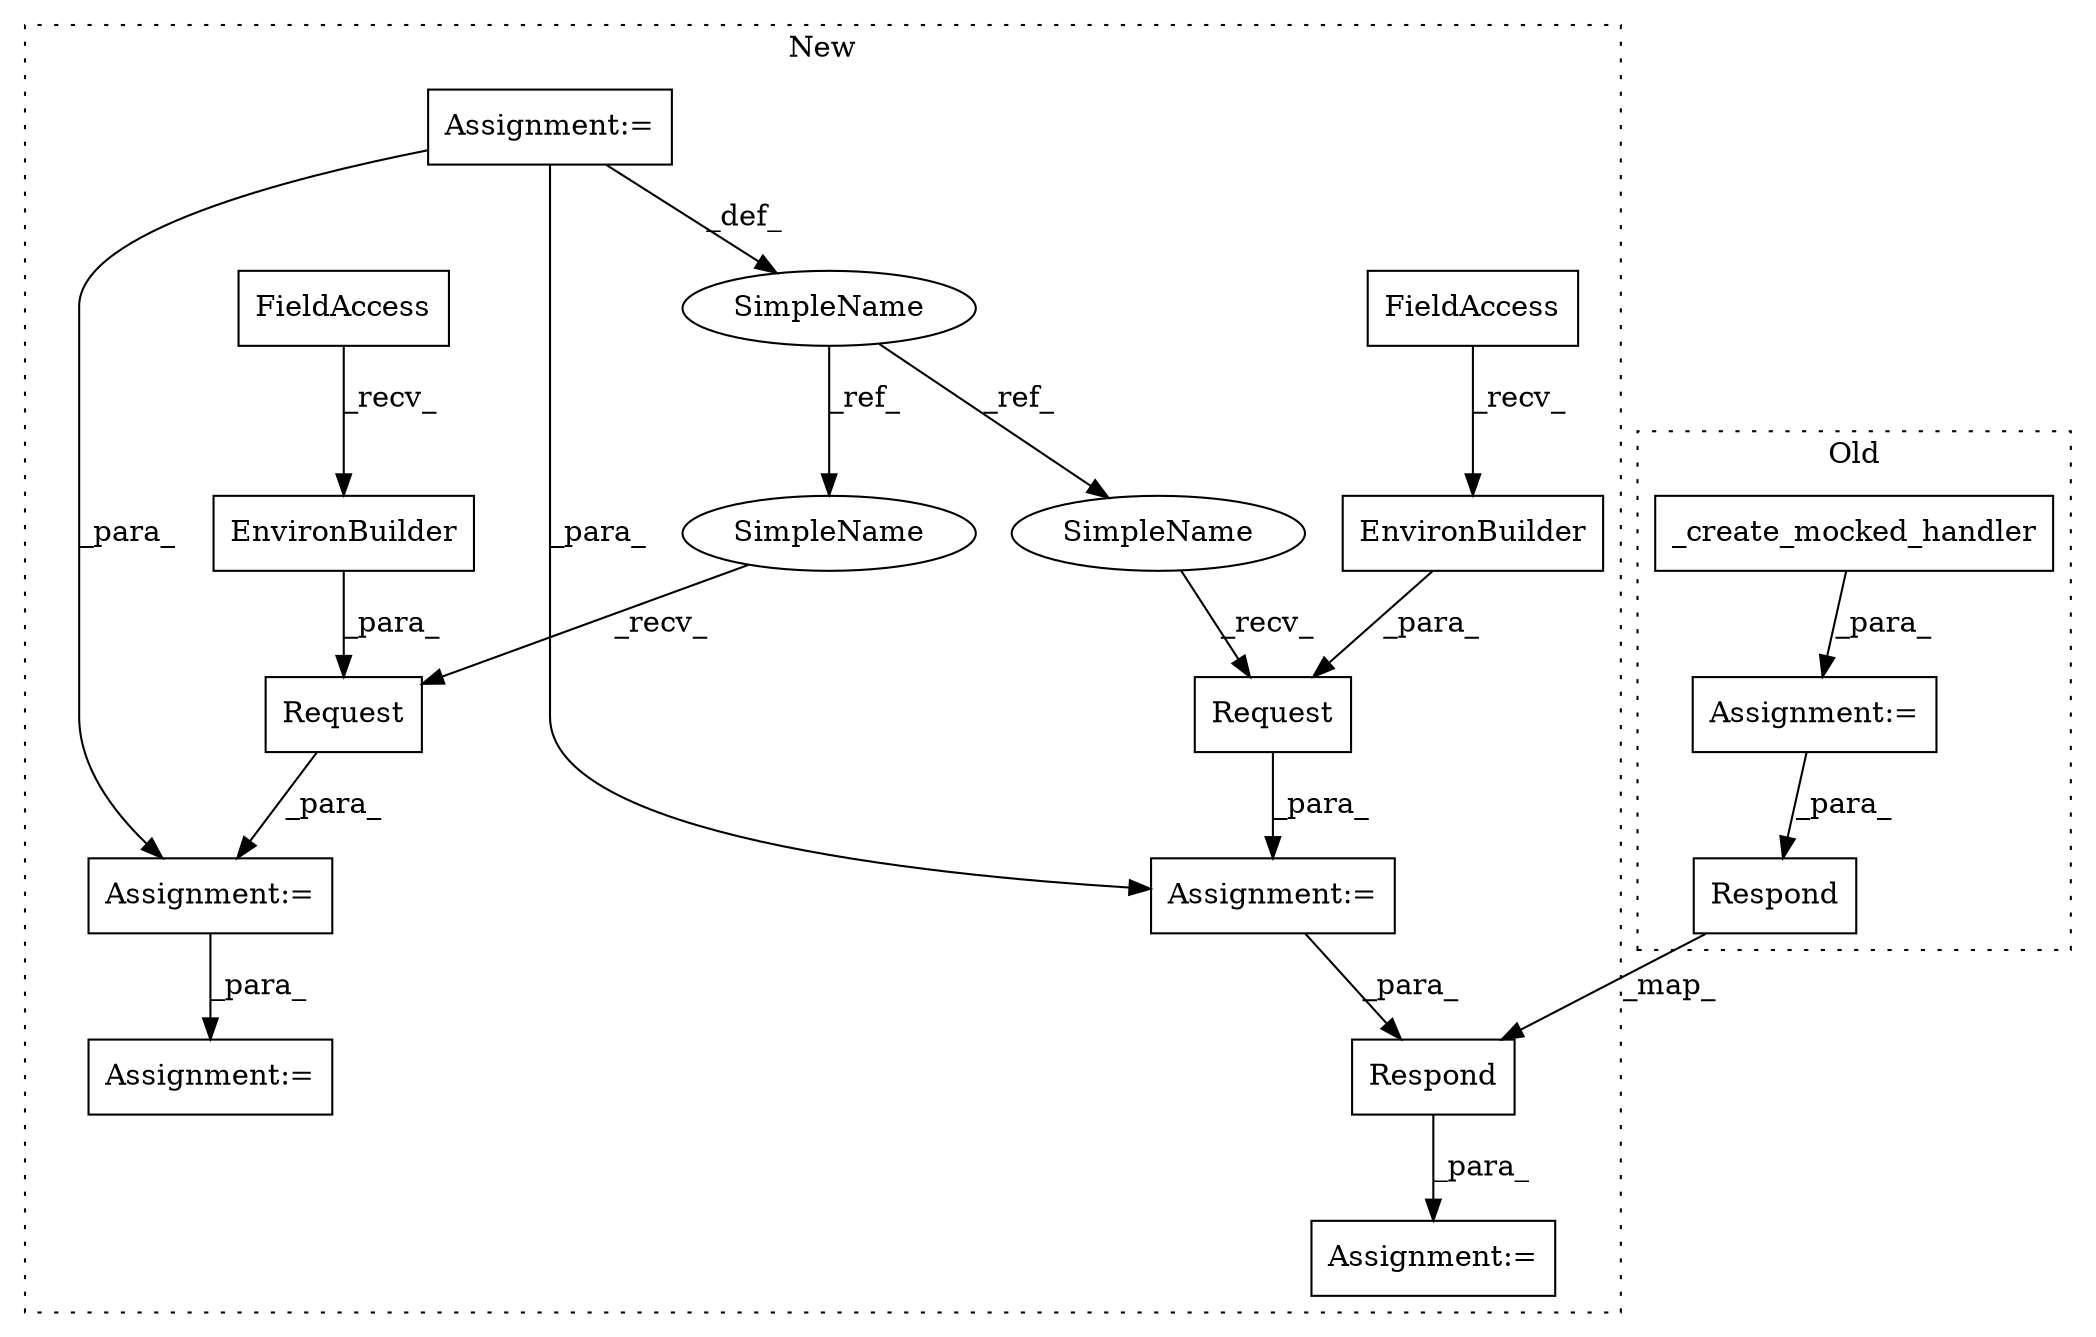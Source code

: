 digraph G {
subgraph cluster0 {
1 [label="Respond" a="32" s="1940,1999" l="8,1" shape="box"];
6 [label="_create_mocked_handler" a="32" s="1905" l="24" shape="box"];
7 [label="Assignment:=" a="7" s="1904" l="1" shape="box"];
label = "Old";
style="dotted";
}
subgraph cluster1 {
2 [label="Respond" a="32" s="2512,2568" l="8,1" shape="box"];
3 [label="EnvironBuilder" a="32" s="2468" l="16" shape="box"];
4 [label="FieldAccess" a="22" s="2454" l="8" shape="box"];
5 [label="Request" a="32" s="2446,2498" l="8,1" shape="box"];
8 [label="Assignment:=" a="7" s="2171" l="8" shape="box"];
9 [label="Assignment:=" a="7" s="2506" l="1" shape="box"];
10 [label="Assignment:=" a="7" s="2436" l="1" shape="box"];
11 [label="Request" a="32" s="2891,2943" l="8,1" shape="box"];
12 [label="EnvironBuilder" a="32" s="2913" l="16" shape="box"];
13 [label="FieldAccess" a="22" s="2899" l="8" shape="box"];
14 [label="SimpleName" a="42" s="2171" l="8" shape="ellipse"];
15 [label="Assignment:=" a="7" s="2881" l="1" shape="box"];
16 [label="Assignment:=" a="7" s="2951" l="1" shape="box"];
17 [label="SimpleName" a="42" s="2882" l="8" shape="ellipse"];
18 [label="SimpleName" a="42" s="2437" l="8" shape="ellipse"];
label = "New";
style="dotted";
}
1 -> 2 [label="_map_"];
2 -> 9 [label="_para_"];
3 -> 5 [label="_para_"];
4 -> 3 [label="_recv_"];
5 -> 10 [label="_para_"];
6 -> 7 [label="_para_"];
7 -> 1 [label="_para_"];
8 -> 14 [label="_def_"];
8 -> 10 [label="_para_"];
8 -> 15 [label="_para_"];
10 -> 2 [label="_para_"];
11 -> 15 [label="_para_"];
12 -> 11 [label="_para_"];
13 -> 12 [label="_recv_"];
14 -> 18 [label="_ref_"];
14 -> 17 [label="_ref_"];
15 -> 16 [label="_para_"];
17 -> 11 [label="_recv_"];
18 -> 5 [label="_recv_"];
}